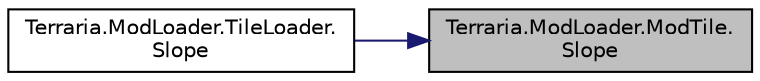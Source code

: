 digraph "Terraria.ModLoader.ModTile.Slope"
{
 // LATEX_PDF_SIZE
  edge [fontname="Helvetica",fontsize="10",labelfontname="Helvetica",labelfontsize="10"];
  node [fontname="Helvetica",fontsize="10",shape=record];
  rankdir="RL";
  Node1 [label="Terraria.ModLoader.ModTile.\lSlope",height=0.2,width=0.4,color="black", fillcolor="grey75", style="filled", fontcolor="black",tooltip="Allows you to control how hammers slope this tile. Return true to allow it to slope normally...."];
  Node1 -> Node2 [dir="back",color="midnightblue",fontsize="10",style="solid",fontname="Helvetica"];
  Node2 [label="Terraria.ModLoader.TileLoader.\lSlope",height=0.2,width=0.4,color="black", fillcolor="white", style="filled",URL="$class_terraria_1_1_mod_loader_1_1_tile_loader.html#ac68c240afc654cfe6979cad7bd5bbf22",tooltip=" "];
}
